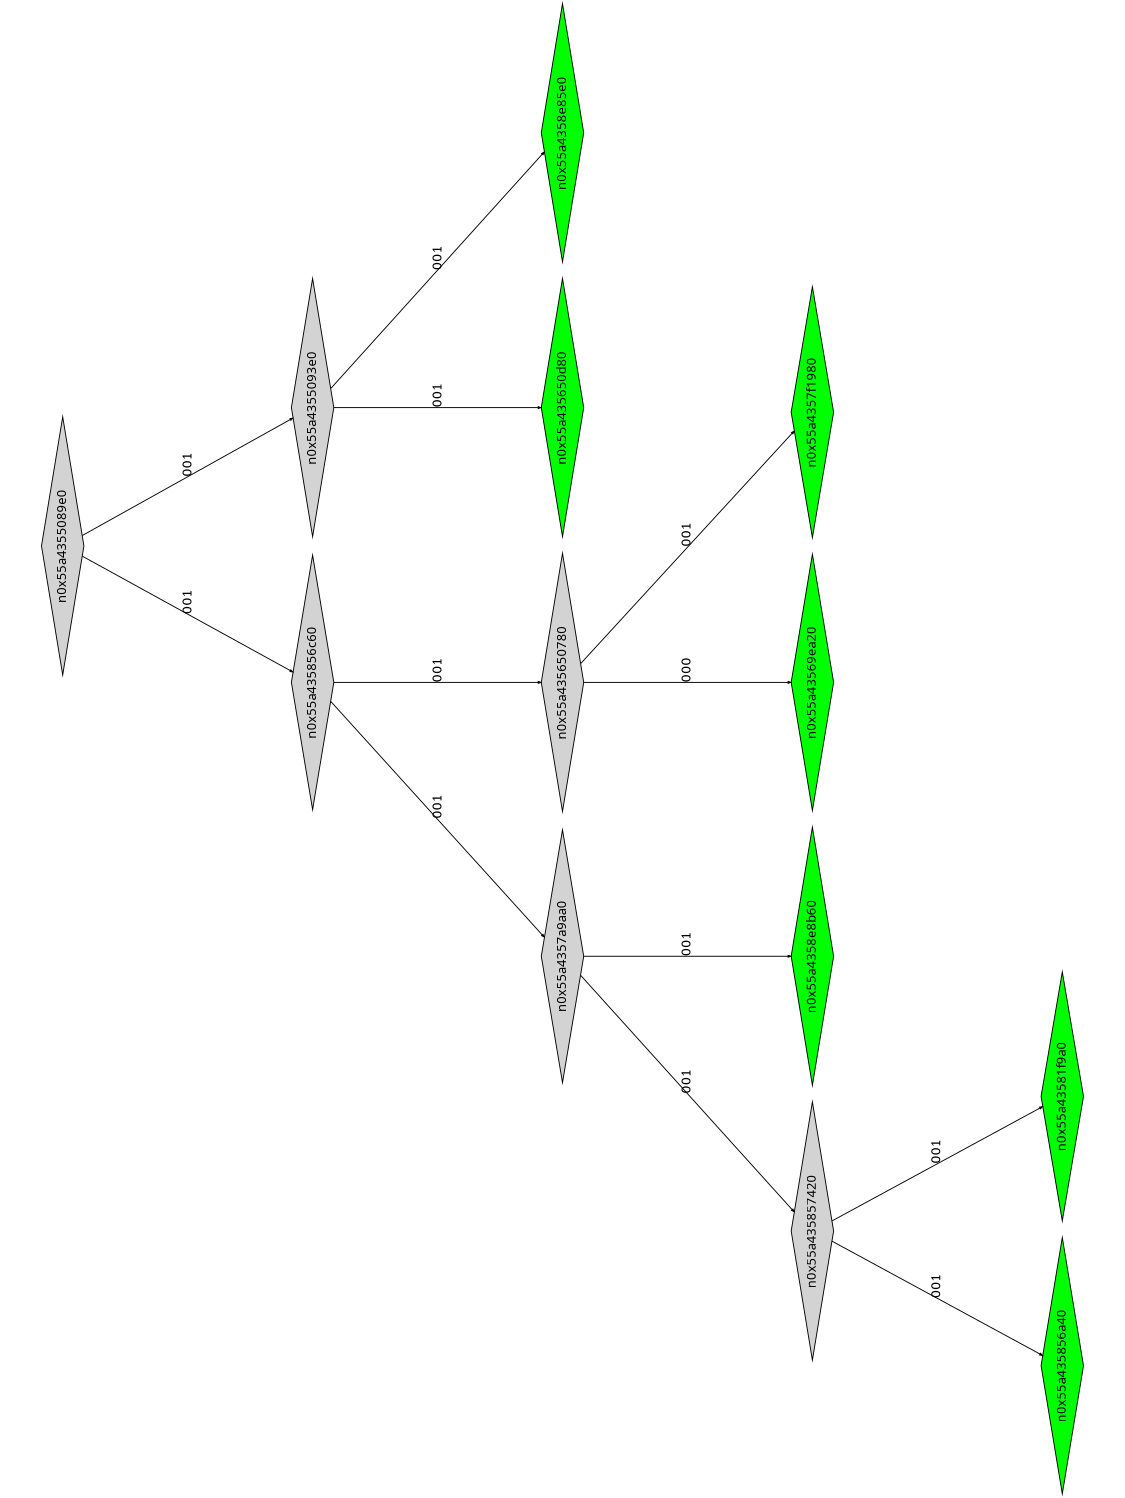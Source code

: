 digraph G {
	size="10,7.5";
	ratio=fill;
	rotate=90;
	center = "true";
	node [style="filled",width=.1,height=.1,fontname="Terminus"]
	edge [arrowsize=.3]
	n0x55a4355089e0 [shape=diamond];
	n0x55a4355089e0 -> n0x55a435856c60 [label=001];
	n0x55a4355089e0 -> n0x55a4355093e0 [label=001];
	n0x55a4355093e0 [shape=diamond];
	n0x55a4355093e0 -> n0x55a435650d80 [label=001];
	n0x55a4355093e0 -> n0x55a4358e85e0 [label=001];
	n0x55a4358e85e0 [shape=diamond,fillcolor=green];
	n0x55a435650d80 [shape=diamond,fillcolor=green];
	n0x55a435856c60 [shape=diamond];
	n0x55a435856c60 -> n0x55a4357a9aa0 [label=001];
	n0x55a435856c60 -> n0x55a435650780 [label=001];
	n0x55a435650780 [shape=diamond];
	n0x55a435650780 -> n0x55a43569ea20 [label=000];
	n0x55a435650780 -> n0x55a4357f1980 [label=001];
	n0x55a4357f1980 [shape=diamond,fillcolor=green];
	n0x55a43569ea20 [shape=diamond,fillcolor=green];
	n0x55a4357a9aa0 [shape=diamond];
	n0x55a4357a9aa0 -> n0x55a435857420 [label=001];
	n0x55a4357a9aa0 -> n0x55a4358e8b60 [label=001];
	n0x55a4358e8b60 [shape=diamond,fillcolor=green];
	n0x55a435857420 [shape=diamond];
	n0x55a435857420 -> n0x55a435856a40 [label=001];
	n0x55a435857420 -> n0x55a43581f9a0 [label=001];
	n0x55a43581f9a0 [shape=diamond,fillcolor=green];
	n0x55a435856a40 [shape=diamond,fillcolor=green];
}
